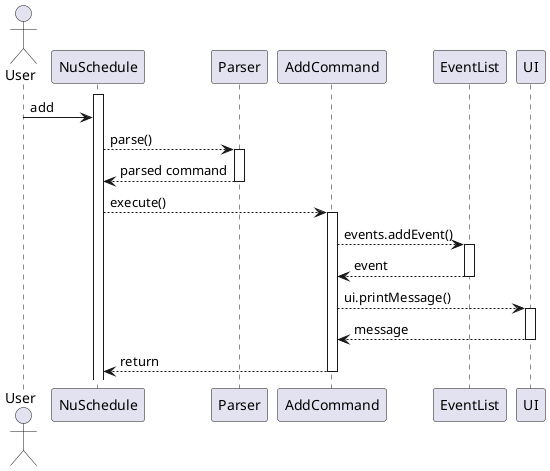 @startuml
actor User
activate NuSchedule

User -> NuSchedule : add
NuSchedule --> Parser ++ : parse()
Parser --> NuSchedule -- : parsed command
NuSchedule --> AddCommand ++ : execute()
AddCommand --> EventList ++ : events.addEvent()
EventList --> AddCommand -- : event
AddCommand --> UI ++ : ui.printMessage()
UI --> AddCommand -- : message
AddCommand --> NuSchedule -- : return

@enduml